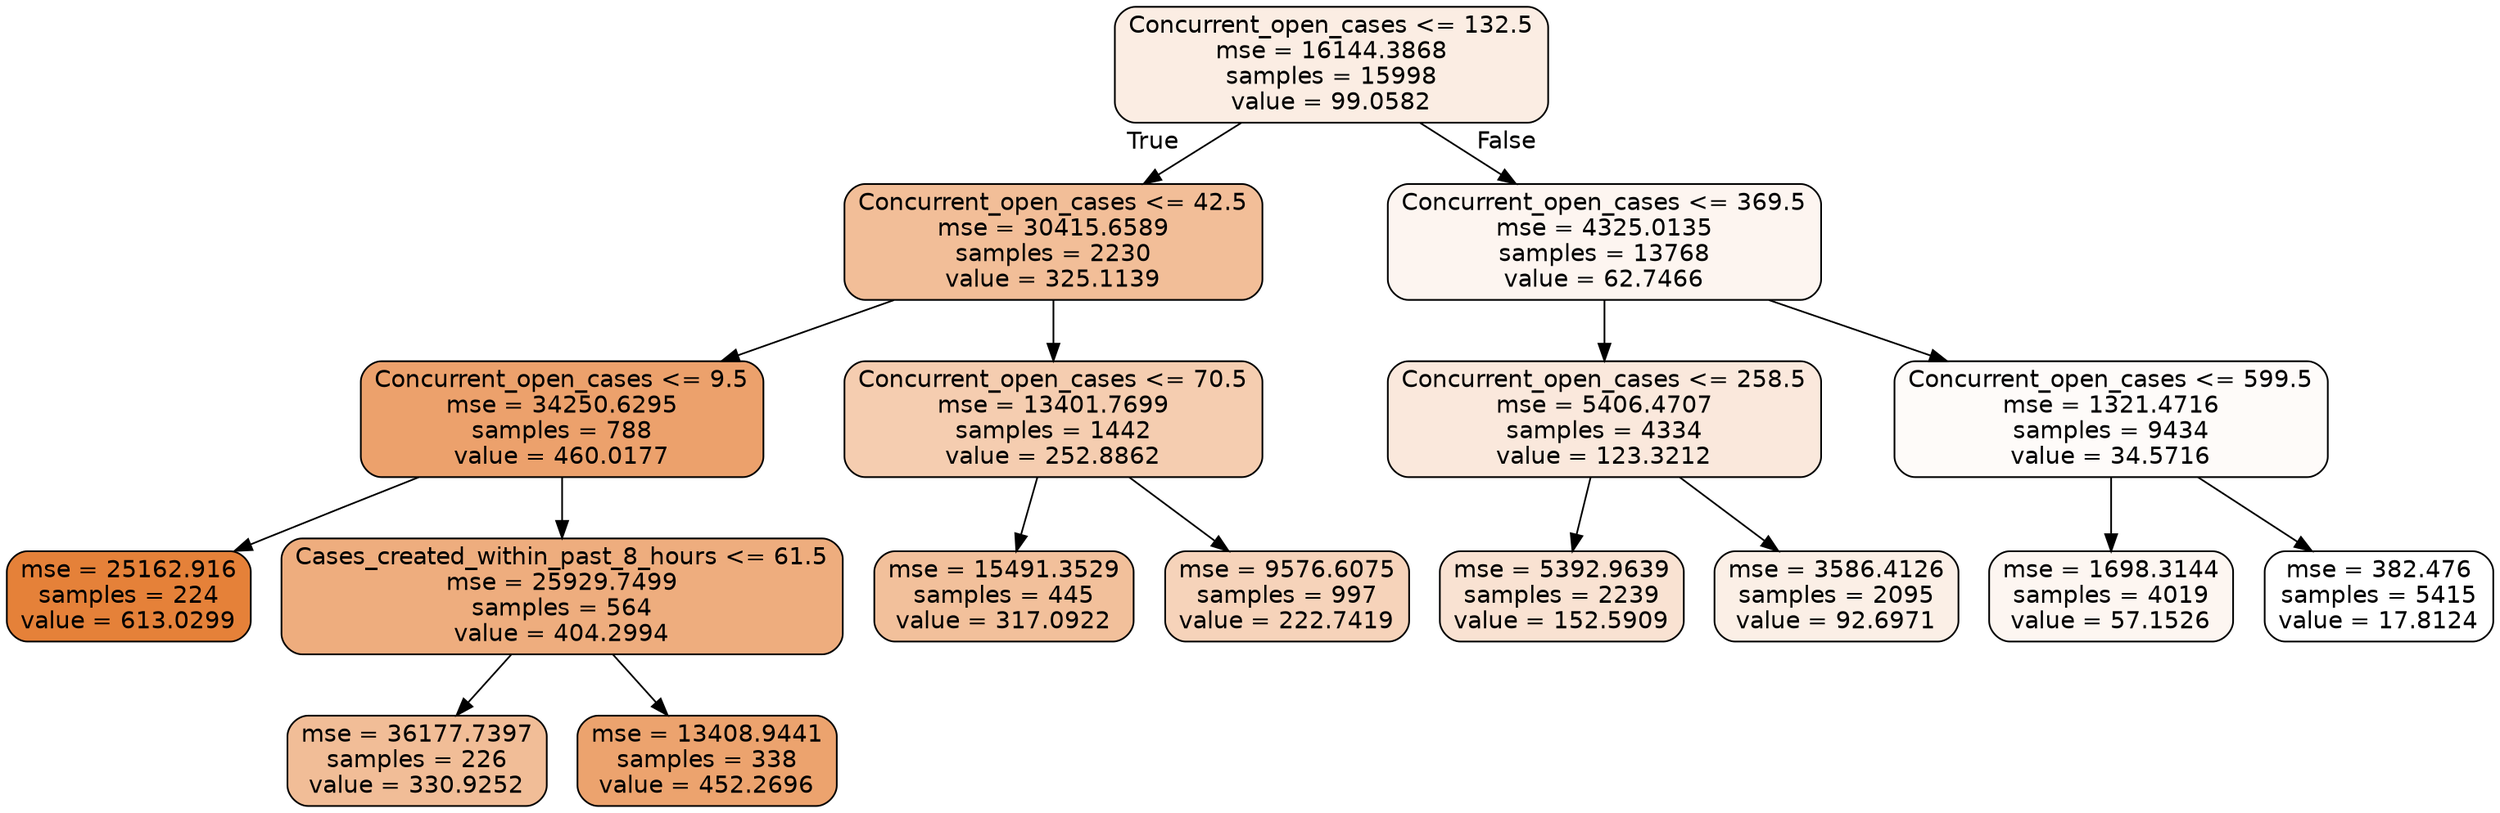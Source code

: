 digraph Tree {
node [shape=box, style="filled, rounded", color="black", fontname=helvetica] ;
edge [fontname=helvetica] ;
0 [label="Concurrent_open_cases <= 132.5\nmse = 16144.3868\nsamples = 15998\nvalue = 99.0582", fillcolor="#e5813923"] ;
1 [label="Concurrent_open_cases <= 42.5\nmse = 30415.6589\nsamples = 2230\nvalue = 325.1139", fillcolor="#e5813984"] ;
0 -> 1 [labeldistance=2.5, labelangle=45, headlabel="True"] ;
5 [label="Concurrent_open_cases <= 9.5\nmse = 34250.6295\nsamples = 788\nvalue = 460.0177", fillcolor="#e58139bd"] ;
1 -> 5 ;
7 [label="mse = 25162.916\nsamples = 224\nvalue = 613.0299", fillcolor="#e58139ff"] ;
5 -> 7 ;
8 [label="Cases_created_within_past_8_hours <= 61.5\nmse = 25929.7499\nsamples = 564\nvalue = 404.2994", fillcolor="#e58139a6"] ;
5 -> 8 ;
15 [label="mse = 36177.7397\nsamples = 226\nvalue = 330.9252", fillcolor="#e5813986"] ;
8 -> 15 ;
16 [label="mse = 13408.9441\nsamples = 338\nvalue = 452.2696", fillcolor="#e58139ba"] ;
8 -> 16 ;
6 [label="Concurrent_open_cases <= 70.5\nmse = 13401.7699\nsamples = 1442\nvalue = 252.8862", fillcolor="#e5813965"] ;
1 -> 6 ;
13 [label="mse = 15491.3529\nsamples = 445\nvalue = 317.0922", fillcolor="#e5813980"] ;
6 -> 13 ;
14 [label="mse = 9576.6075\nsamples = 997\nvalue = 222.7419", fillcolor="#e5813958"] ;
6 -> 14 ;
2 [label="Concurrent_open_cases <= 369.5\nmse = 4325.0135\nsamples = 13768\nvalue = 62.7466", fillcolor="#e5813913"] ;
0 -> 2 [labeldistance=2.5, labelangle=-45, headlabel="False"] ;
3 [label="Concurrent_open_cases <= 258.5\nmse = 5406.4707\nsamples = 4334\nvalue = 123.3212", fillcolor="#e581392d"] ;
2 -> 3 ;
9 [label="mse = 5392.9639\nsamples = 2239\nvalue = 152.5909", fillcolor="#e581393a"] ;
3 -> 9 ;
10 [label="mse = 3586.4126\nsamples = 2095\nvalue = 92.6971", fillcolor="#e5813920"] ;
3 -> 10 ;
4 [label="Concurrent_open_cases <= 599.5\nmse = 1321.4716\nsamples = 9434\nvalue = 34.5716", fillcolor="#e5813907"] ;
2 -> 4 ;
11 [label="mse = 1698.3144\nsamples = 4019\nvalue = 57.1526", fillcolor="#e5813911"] ;
4 -> 11 ;
12 [label="mse = 382.476\nsamples = 5415\nvalue = 17.8124", fillcolor="#e5813900"] ;
4 -> 12 ;
}